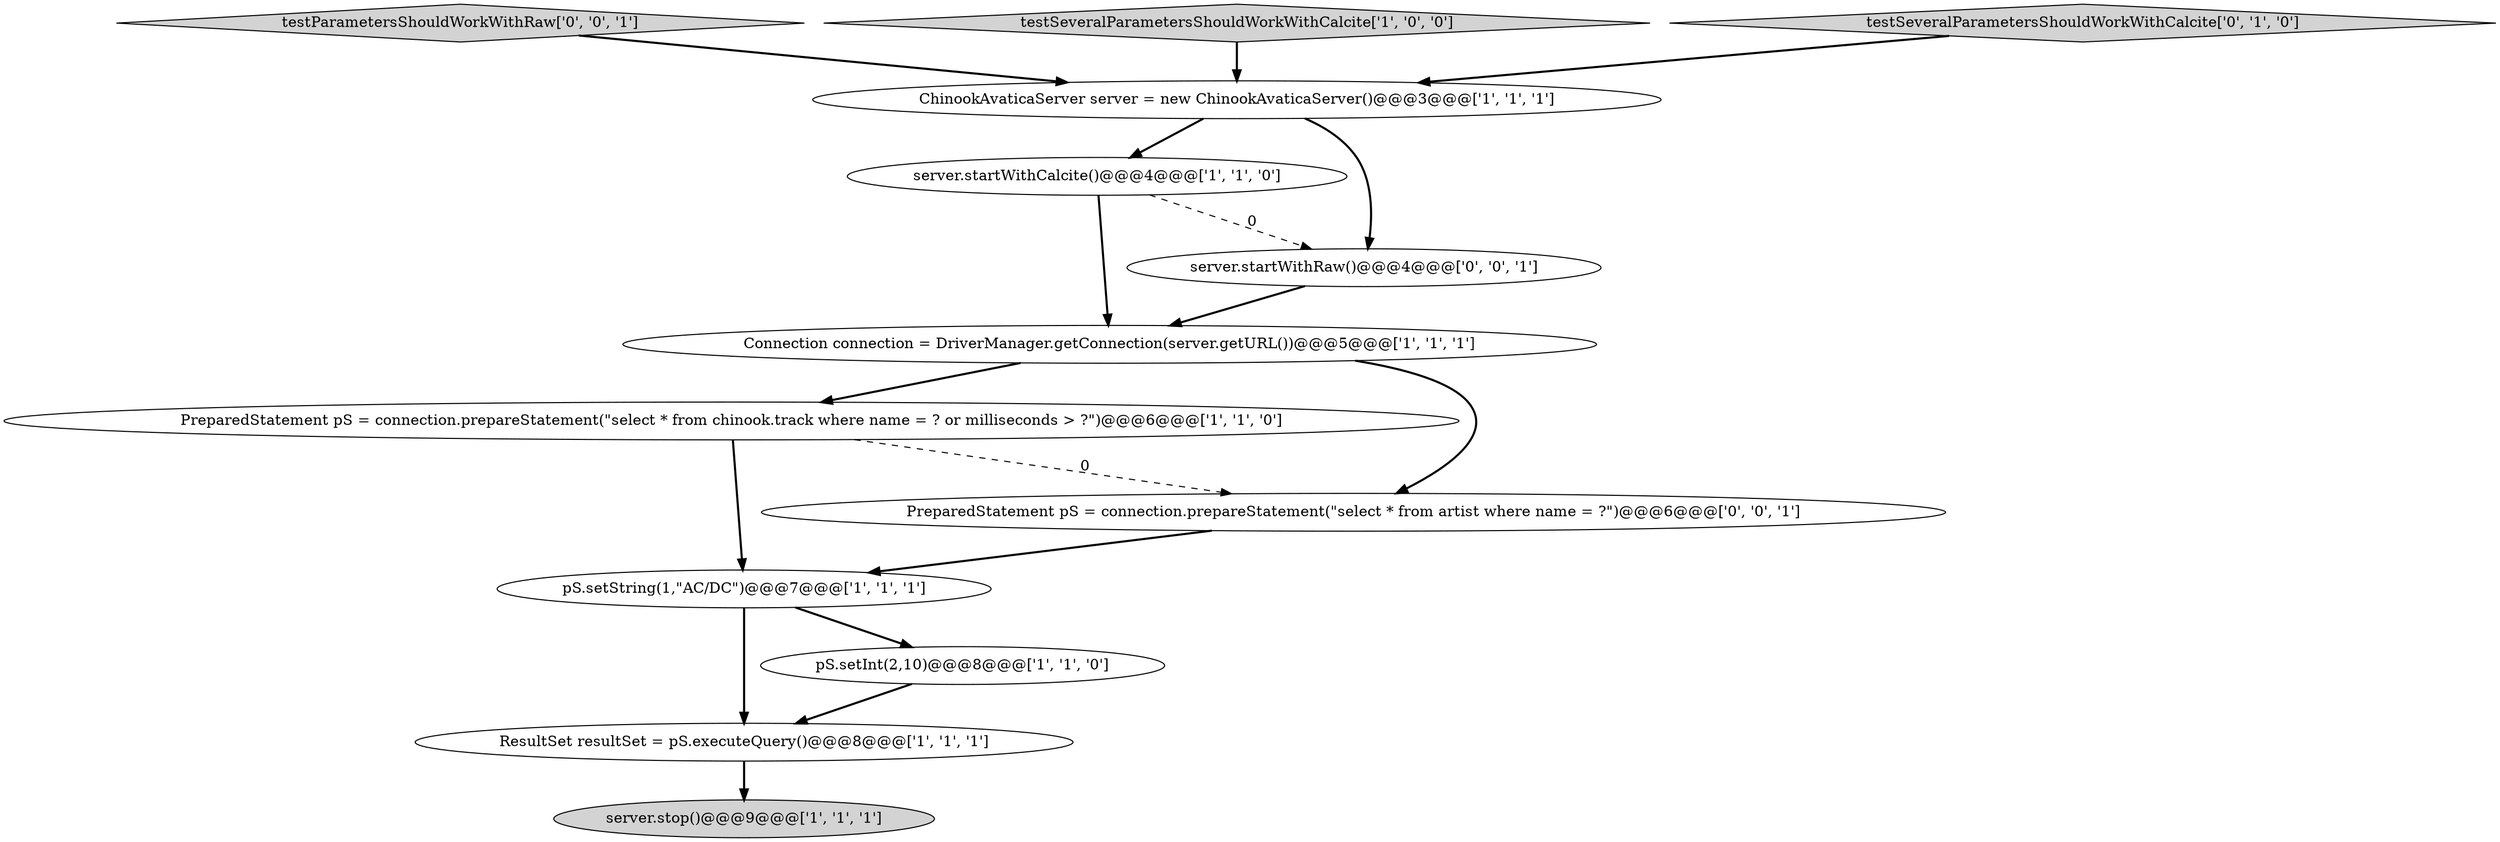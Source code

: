 digraph {
6 [style = filled, label = "server.startWithCalcite()@@@4@@@['1', '1', '0']", fillcolor = white, shape = ellipse image = "AAA0AAABBB1BBB"];
7 [style = filled, label = "server.stop()@@@9@@@['1', '1', '1']", fillcolor = lightgray, shape = ellipse image = "AAA0AAABBB1BBB"];
8 [style = filled, label = "Connection connection = DriverManager.getConnection(server.getURL())@@@5@@@['1', '1', '1']", fillcolor = white, shape = ellipse image = "AAA0AAABBB1BBB"];
3 [style = filled, label = "PreparedStatement pS = connection.prepareStatement(\"select * from chinook.track where name = ? or milliseconds > ?\")@@@6@@@['1', '1', '0']", fillcolor = white, shape = ellipse image = "AAA0AAABBB1BBB"];
10 [style = filled, label = "testParametersShouldWorkWithRaw['0', '0', '1']", fillcolor = lightgray, shape = diamond image = "AAA0AAABBB3BBB"];
2 [style = filled, label = "ChinookAvaticaServer server = new ChinookAvaticaServer()@@@3@@@['1', '1', '1']", fillcolor = white, shape = ellipse image = "AAA0AAABBB1BBB"];
12 [style = filled, label = "server.startWithRaw()@@@4@@@['0', '0', '1']", fillcolor = white, shape = ellipse image = "AAA0AAABBB3BBB"];
11 [style = filled, label = "PreparedStatement pS = connection.prepareStatement(\"select * from artist where name = ?\")@@@6@@@['0', '0', '1']", fillcolor = white, shape = ellipse image = "AAA0AAABBB3BBB"];
0 [style = filled, label = "ResultSet resultSet = pS.executeQuery()@@@8@@@['1', '1', '1']", fillcolor = white, shape = ellipse image = "AAA0AAABBB1BBB"];
5 [style = filled, label = "testSeveralParametersShouldWorkWithCalcite['1', '0', '0']", fillcolor = lightgray, shape = diamond image = "AAA0AAABBB1BBB"];
1 [style = filled, label = "pS.setInt(2,10)@@@8@@@['1', '1', '0']", fillcolor = white, shape = ellipse image = "AAA0AAABBB1BBB"];
9 [style = filled, label = "testSeveralParametersShouldWorkWithCalcite['0', '1', '0']", fillcolor = lightgray, shape = diamond image = "AAA0AAABBB2BBB"];
4 [style = filled, label = "pS.setString(1,\"AC/DC\")@@@7@@@['1', '1', '1']", fillcolor = white, shape = ellipse image = "AAA0AAABBB1BBB"];
5->2 [style = bold, label=""];
4->1 [style = bold, label=""];
0->7 [style = bold, label=""];
10->2 [style = bold, label=""];
1->0 [style = bold, label=""];
3->11 [style = dashed, label="0"];
8->11 [style = bold, label=""];
9->2 [style = bold, label=""];
3->4 [style = bold, label=""];
2->6 [style = bold, label=""];
12->8 [style = bold, label=""];
2->12 [style = bold, label=""];
6->8 [style = bold, label=""];
4->0 [style = bold, label=""];
11->4 [style = bold, label=""];
8->3 [style = bold, label=""];
6->12 [style = dashed, label="0"];
}
